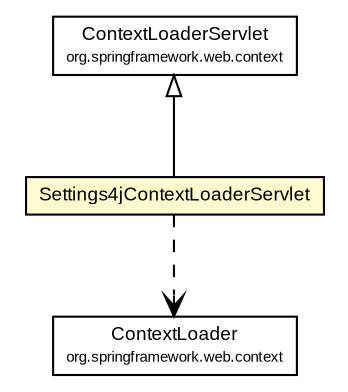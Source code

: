 #!/usr/local/bin/dot
#
# Class diagram 
# Generated by UmlGraph version 4.6 (http://www.spinellis.gr/sw/umlgraph)
#

digraph G {
	edge [fontname="arial",fontsize=10,labelfontname="arial",labelfontsize=10];
	node [fontname="arial",fontsize=10,shape=plaintext];
	// org.settings4j.helper.spring.Settings4jContextLoaderServlet
	c2967 [label=<<table border="0" cellborder="1" cellspacing="0" cellpadding="2" port="p" bgcolor="lemonChiffon" href="./Settings4jContextLoaderServlet.html">
		<tr><td><table border="0" cellspacing="0" cellpadding="1">
			<tr><td> Settings4jContextLoaderServlet </td></tr>
		</table></td></tr>
		</table>>, fontname="arial", fontcolor="black", fontsize=9.0];
	//org.settings4j.helper.spring.Settings4jContextLoaderServlet extends org.springframework.web.context.ContextLoaderServlet
	c2993:p -> c2967:p [dir=back,arrowtail=empty];
	// org.settings4j.helper.spring.Settings4jContextLoaderServlet DEPEND org.springframework.web.context.ContextLoader
	c2967:p -> c2997:p [taillabel="", label="", headlabel="", fontname="arial", fontcolor="black", fontsize=10.0, color="black", arrowhead=open, style=dashed];
	// org.springframework.web.context.ContextLoader
	c2997 [label=<<table border="0" cellborder="1" cellspacing="0" cellpadding="2" port="p">
		<tr><td><table border="0" cellspacing="0" cellpadding="1">
			<tr><td> ContextLoader </td></tr>
			<tr><td><font point-size="7.0"> org.springframework.web.context </font></td></tr>
		</table></td></tr>
		</table>>, fontname="arial", fontcolor="black", fontsize=9.0];
	// org.springframework.web.context.ContextLoaderServlet
	c2993 [label=<<table border="0" cellborder="1" cellspacing="0" cellpadding="2" port="p">
		<tr><td><table border="0" cellspacing="0" cellpadding="1">
			<tr><td> ContextLoaderServlet </td></tr>
			<tr><td><font point-size="7.0"> org.springframework.web.context </font></td></tr>
		</table></td></tr>
		</table>>, fontname="arial", fontcolor="black", fontsize=9.0];
}

